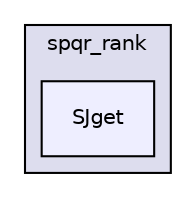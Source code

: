 digraph "libs/SuiteSparse/MATLAB_Tools/spqr_rank/SJget" {
  compound=true
  node [ fontsize="10", fontname="Helvetica"];
  edge [ labelfontsize="10", labelfontname="Helvetica"];
  subgraph clusterdir_c6115b1cc9f745c60d4f7c6de5993a0e {
    graph [ bgcolor="#ddddee", pencolor="black", label="spqr_rank" fontname="Helvetica", fontsize="10", URL="dir_c6115b1cc9f745c60d4f7c6de5993a0e.html"]
  dir_9fda2f011c0b2b11b4e11b0f8cf2ca13 [shape=box, label="SJget", style="filled", fillcolor="#eeeeff", pencolor="black", URL="dir_9fda2f011c0b2b11b4e11b0f8cf2ca13.html"];
  }
}
